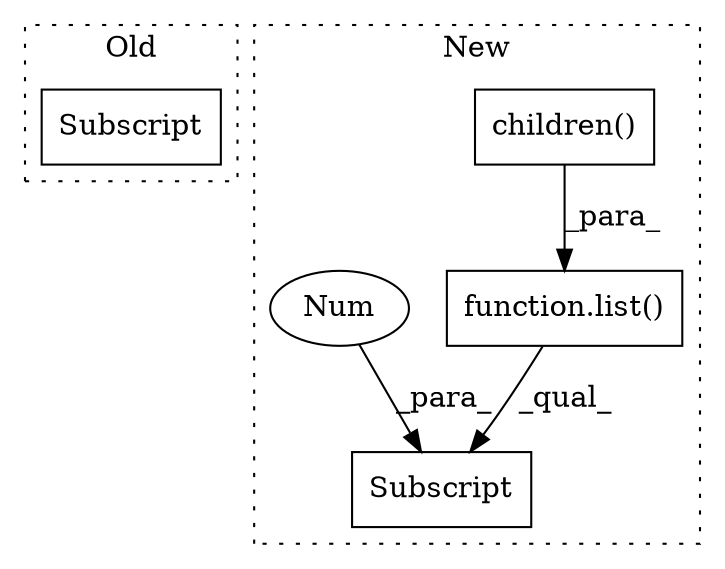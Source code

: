 digraph G {
subgraph cluster0 {
1 [label="Subscript" a="63" s="6676,0" l="16,0" shape="box"];
label = "Old";
style="dotted";
}
subgraph cluster1 {
2 [label="children()" a="75" s="7723" l="48" shape="box"];
3 [label="function.list()" a="75" s="7718,7771" l="5,1" shape="box"];
4 [label="Subscript" a="63" s="7718,0" l="57,0" shape="box"];
5 [label="Num" a="76" s="7773" l="1" shape="ellipse"];
label = "New";
style="dotted";
}
2 -> 3 [label="_para_"];
3 -> 4 [label="_qual_"];
5 -> 4 [label="_para_"];
}